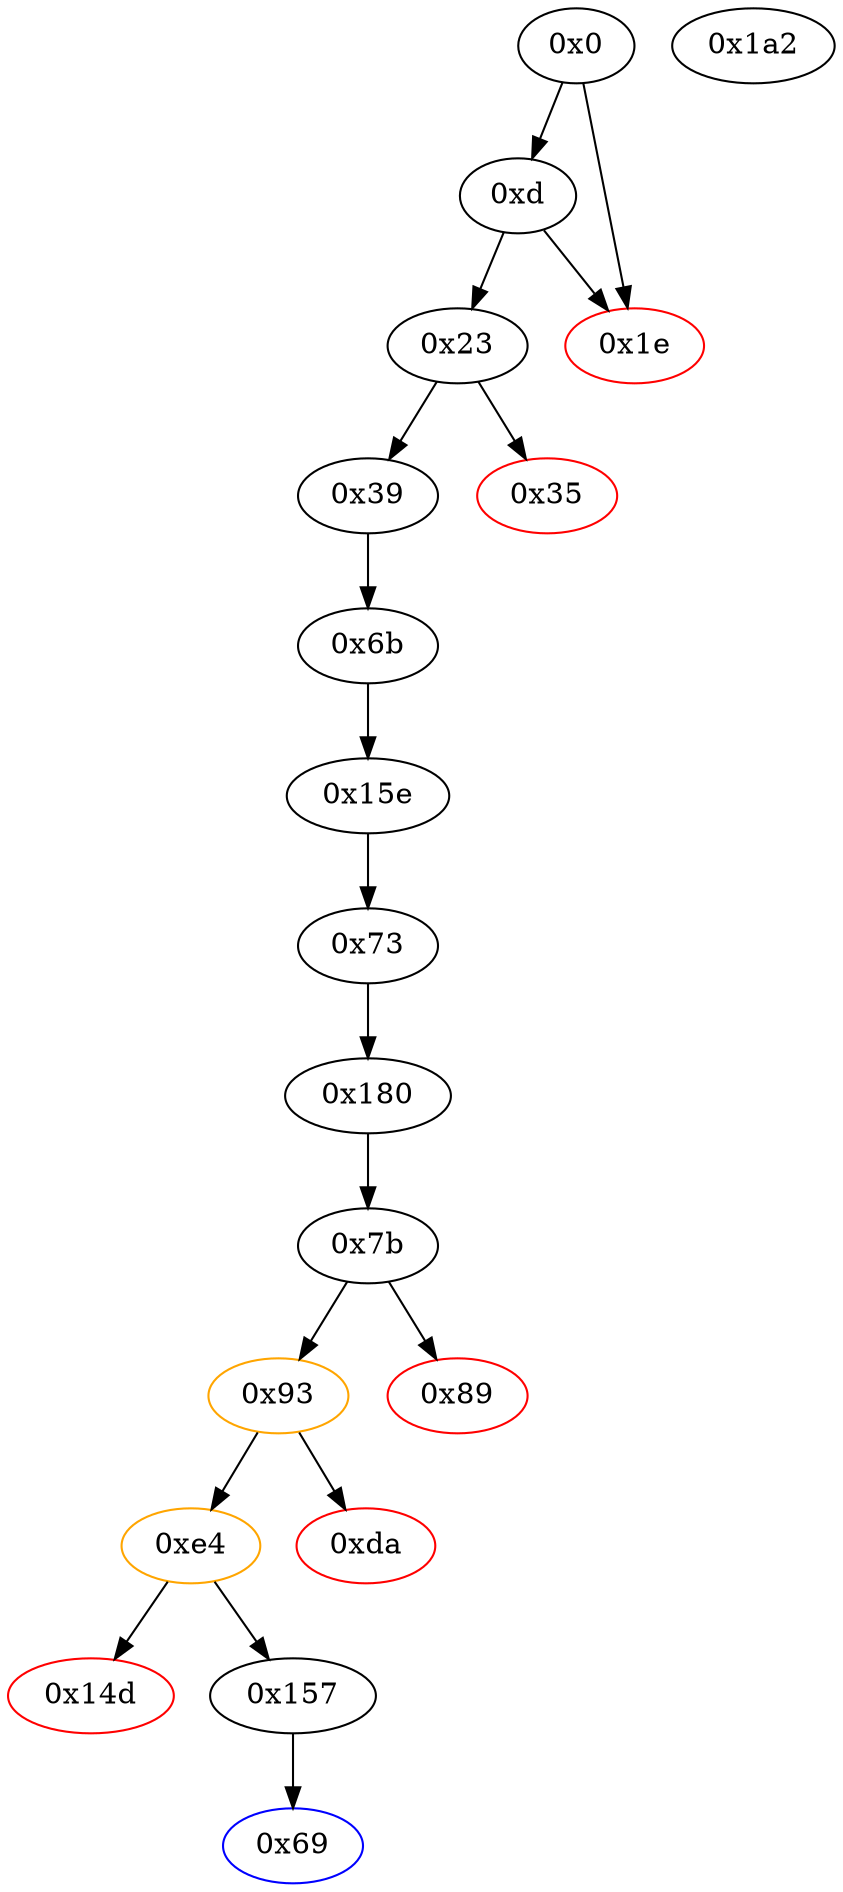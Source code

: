 strict digraph "" {
"0x23" [fillcolor=white, id="0x23", style=filled, tooltip="Block 0x23\n[0x23:0x34]\n---\nPredecessors: [0xd]\nSuccessors: [0x35, 0x39]\n---\n0x23 JUMPDEST\n0x24 PUSH2 0x69\n0x27 PUSH1 0x4\n0x29 DUP1\n0x2a CALLDATASIZE\n0x2b SUB\n0x2c PUSH1 0x40\n0x2e DUP2\n0x2f LT\n0x30 ISZERO\n0x31 PUSH2 0x39\n0x34 JUMPI\n---\n0x23: JUMPDEST \n0x24: V14 = 0x69\n0x27: V15 = 0x4\n0x2a: V16 = CALLDATASIZE\n0x2b: V17 = SUB V16 0x4\n0x2c: V18 = 0x40\n0x2f: V19 = LT V17 0x40\n0x30: V20 = ISZERO V19\n0x31: V21 = 0x39\n0x34: JUMPI 0x39 V20\n---\nEntry stack: [V9]\nStack pops: 0\nStack additions: [0x69, 0x4, V17]\nExit stack: [V9, 0x69, 0x4, V17]\n\nDef sites:\nV9: {0xd.0x12}\n"];
"0x93" [color=orange, fillcolor=white, id="0x93", style=filled, tooltip="Block 0x93\n[0x93:0xd9]\n---\nPredecessors: [0x7b]\nSuccessors: [0xda, 0xe4]\n---\n0x93 JUMPDEST\n0x94 PUSH32 0xd0e30db000000000000000000000000000000000000000000000000000000000\n0xb5 DUP3\n0xb6 MSTORE\n0xb7 PUSH1 0x0\n0xb9 DUP2\n0xba PUSH1 0x4\n0xbc DUP5\n0xbd CALLVALUE\n0xbe PUSH20 0xc02aaa39b223fe8d0a0e5c4f27ead9083c756cc2\n0xd3 GAS\n0xd4 CALL\n0xd5 DUP1\n0xd6 PUSH2 0xe4\n0xd9 JUMPI\n---\n0x93: JUMPDEST \n0x94: V48 = 0xd0e30db000000000000000000000000000000000000000000000000000000000\n0xb6: M[V85] = 0xd0e30db000000000000000000000000000000000000000000000000000000000\n0xb7: V49 = 0x0\n0xba: V50 = 0x4\n0xbd: V51 = CALLVALUE\n0xbe: V52 = 0xc02aaa39b223fe8d0a0e5c4f27ead9083c756cc2\n0xd3: V53 = GAS\n0xd4: V54 = CALL V53 0xc02aaa39b223fe8d0a0e5c4f27ead9083c756cc2 V51 V85 0x4 V95 0x0\n0xd6: V55 = 0xe4\n0xd9: JUMPI 0xe4 V54\n---\nEntry stack: [V9, 0x69, V26, V31, V85, V95]\nStack pops: 2\nStack additions: [S1, S0, V54]\nExit stack: [V9, 0x69, V26, V31, V85, V95, V54]\n\nDef sites:\nV9: {0xd.0x12}\n0x69: {0x23.0x24}\nV26: {0x39.0x49}\nV31: {0x39.0x59}\nV85: {0x15e.0x161}\nV95: {0x180.0x183}\n"];
"0x7b" [fillcolor=white, id="0x7b", style=filled, tooltip="Block 0x7b\n[0x7b:0x88]\n---\nPredecessors: [0x180]\nSuccessors: [0x89, 0x93]\n---\n0x7b JUMPDEST\n0x7c PUSH5 0x2540be400\n0x82 CALLVALUE\n0x83 MOD\n0x84 ISZERO\n0x85 PUSH2 0x93\n0x88 JUMPI\n---\n0x7b: JUMPDEST \n0x7c: V39 = 0x2540be400\n0x82: V40 = CALLVALUE\n0x83: V41 = MOD V40 0x2540be400\n0x84: V42 = ISZERO V41\n0x85: V43 = 0x93\n0x88: JUMPI 0x93 V42\n---\nEntry stack: [V9, 0x69, V26, V31, V85, V95]\nStack pops: 0\nStack additions: []\nExit stack: [V9, 0x69, V26, V31, V85, V95]\n\nDef sites:\nV9: {0xd.0x12}\n0x69: {0x23.0x24}\nV26: {0x39.0x49}\nV31: {0x39.0x59}\nV85: {0x15e.0x161}\nV95: {0x180.0x183}\n"];
"0x69" [color=blue, fillcolor=white, id="0x69", style=filled, tooltip="Block 0x69\n[0x69:0x6a]\n---\nPredecessors: [0x157]\nSuccessors: []\n---\n0x69 JUMPDEST\n0x6a STOP\n---\n0x69: JUMPDEST \n0x6a: STOP \n---\nEntry stack: [V9]\nStack pops: 0\nStack additions: []\nExit stack: [V9]\n\nDef sites:\nV9: {0xd.0x12}\n"];
"0x89" [color=red, fillcolor=white, id="0x89", style=filled, tooltip="Block 0x89\n[0x89:0x92]\n---\nPredecessors: [0x7b]\nSuccessors: []\n---\n0x89 PUSH1 0x1\n0x8b PUSH1 0x20\n0x8d MSTORE\n0x8e PUSH1 0x1\n0x90 PUSH1 0x3f\n0x92 REVERT\n---\n0x89: V44 = 0x1\n0x8b: V45 = 0x20\n0x8d: M[0x20] = 0x1\n0x8e: V46 = 0x1\n0x90: V47 = 0x3f\n0x92: REVERT 0x3f 0x1\n---\nEntry stack: [V9, 0x69, V26, V31, V85, V95]\nStack pops: 0\nStack additions: []\nExit stack: [V9, 0x69, V26, V31, V85, V95]\n\nDef sites:\nV9: {0xd.0x12}\n0x69: {0x23.0x24}\nV26: {0x39.0x49}\nV31: {0x39.0x59}\nV85: {0x15e.0x161}\nV95: {0x180.0x183}\n"];
"0x180" [fillcolor=white, id="0x180", style=filled, tooltip="Block 0x180\n[0x180:0x1a1]\n---\nPredecessors: [0x73]\nSuccessors: [0x7b]\n---\n0x180 JUMPDEST\n0x181 PUSH1 0x40\n0x183 MLOAD\n0x184 DUP1\n0x185 PUSH1 0x20\n0x187 ADD\n0x188 PUSH1 0x40\n0x18a MSTORE\n0x18b DUP1\n0x18c PUSH1 0x1\n0x18e SWAP1\n0x18f PUSH1 0x20\n0x191 DUP3\n0x192 MUL\n0x193 DUP1\n0x194 CODESIZE\n0x195 DUP4\n0x196 CODECOPY\n0x197 DUP1\n0x198 DUP3\n0x199 ADD\n0x19a SWAP2\n0x19b POP\n0x19c POP\n0x19d SWAP1\n0x19e POP\n0x19f POP\n0x1a0 SWAP1\n0x1a1 JUMP\n---\n0x180: JUMPDEST \n0x181: V94 = 0x40\n0x183: V95 = M[0x40]\n0x185: V96 = 0x20\n0x187: V97 = ADD 0x20 V95\n0x188: V98 = 0x40\n0x18a: M[0x40] = V97\n0x18c: V99 = 0x1\n0x18f: V100 = 0x20\n0x192: V101 = MUL 0x1 0x20\n0x194: V102 = CODESIZE\n0x196: CODECOPY V95 V102 0x20\n0x199: V103 = ADD V95 0x20\n0x1a1: JUMP 0x7b\n---\nEntry stack: [V9, 0x69, V26, V31, V85, 0x7b]\nStack pops: 1\nStack additions: [V95]\nExit stack: [V9, 0x69, V26, V31, V85, V95]\n\nDef sites:\nV9: {0xd.0x12}\n0x69: {0x23.0x24}\nV26: {0x39.0x49}\nV31: {0x39.0x59}\nV85: {0x15e.0x161}\n0x7b: {0x73.0x74}\n"];
"0xd" [fillcolor=white, id="0xd", style=filled, tooltip="Block 0xd\n[0xd:0x1d]\n---\nPredecessors: [0x0]\nSuccessors: [0x1e, 0x23]\n---\n0xd PUSH1 0x0\n0xf CALLDATALOAD\n0x10 PUSH1 0xe0\n0x12 SHR\n0x13 DUP1\n0x14 PUSH4 0x54cd4009\n0x19 EQ\n0x1a PUSH2 0x23\n0x1d JUMPI\n---\n0xd: V6 = 0x0\n0xf: V7 = CALLDATALOAD 0x0\n0x10: V8 = 0xe0\n0x12: V9 = SHR 0xe0 V7\n0x14: V10 = 0x54cd4009\n0x19: V11 = EQ 0x54cd4009 V9\n0x1a: V12 = 0x23\n0x1d: JUMPI 0x23 V11\n---\nEntry stack: []\nStack pops: 0\nStack additions: [V9]\nExit stack: [V9]\n\nDef sites:\n"];
"0x0" [fillcolor=white, id="0x0", style=filled, tooltip="Block 0x0\n[0x0:0xc]\n---\nPredecessors: []\nSuccessors: [0xd, 0x1e]\n---\n0x0 PUSH1 0x80\n0x2 PUSH1 0x40\n0x4 MSTORE\n0x5 PUSH1 0x4\n0x7 CALLDATASIZE\n0x8 LT\n0x9 PUSH2 0x1e\n0xc JUMPI\n---\n0x0: V0 = 0x80\n0x2: V1 = 0x40\n0x4: M[0x40] = 0x80\n0x5: V2 = 0x4\n0x7: V3 = CALLDATASIZE\n0x8: V4 = LT V3 0x4\n0x9: V5 = 0x1e\n0xc: JUMPI 0x1e V4\n---\nEntry stack: []\nStack pops: 0\nStack additions: []\nExit stack: []\n\nDef sites:\n"];
"0x14d" [color=red, fillcolor=white, id="0x14d", style=filled, tooltip="Block 0x14d\n[0x14d:0x156]\n---\nPredecessors: [0xe4]\nSuccessors: []\n---\n0x14d PUSH1 0x3\n0x14f PUSH1 0x20\n0x151 MSTORE\n0x152 PUSH1 0x1\n0x154 PUSH1 0x3f\n0x156 REVERT\n---\n0x14d: V80 = 0x3\n0x14f: V81 = 0x20\n0x151: M[0x20] = 0x3\n0x152: V82 = 0x1\n0x154: V83 = 0x3f\n0x156: REVERT 0x3f 0x1\n---\nEntry stack: [V9, 0x69, V26, V31, V85, V95, V78]\nStack pops: 0\nStack additions: []\nExit stack: [V9, 0x69, V26, V31, V85, V95, V78]\n\nDef sites:\nV9: {0xd.0x12}\n0x69: {0x23.0x24}\nV26: {0x39.0x49}\nV31: {0x39.0x59}\nV85: {0x15e.0x161}\nV95: {0x180.0x183}\nV78: {0xe4.0x147}\n"];
"0xe4" [color=orange, fillcolor=white, id="0xe4", style=filled, tooltip="Block 0xe4\n[0xe4:0x14c]\n---\nPredecessors: [0x93]\nSuccessors: [0x14d, 0x157]\n---\n0xe4 JUMPDEST\n0xe5 POP\n0xe6 PUSH32 0xf9ac1c2800000000000000000000000000000000000000000000000000000000\n0x107 DUP3\n0x108 MSTORE\n0x109 DUP4\n0x10a PUSH1 0x4\n0x10c DUP4\n0x10d ADD\n0x10e MSTORE\n0x10f DUP3\n0x110 PUSH1 0x24\n0x112 DUP4\n0x113 ADD\n0x114 MSTORE\n0x115 PUSH1 0x0\n0x117 PUSH1 0x44\n0x119 DUP4\n0x11a ADD\n0x11b MSTORE\n0x11c PUSH5 0x2540be400\n0x122 CALLVALUE\n0x123 DIV\n0x124 PUSH1 0x64\n0x126 DUP4\n0x127 ADD\n0x128 MSTORE\n0x129 PUSH1 0x0\n0x12b DUP2\n0x12c PUSH1 0x84\n0x12e DUP5\n0x12f PUSH1 0x0\n0x131 PUSH20 0x84f6451efe944ba67bedb8e0cf996fa1feb4031d\n0x146 GAS\n0x147 CALL\n0x148 DUP1\n0x149 PUSH2 0x157\n0x14c JUMPI\n---\n0xe4: JUMPDEST \n0xe6: V60 = 0xf9ac1c2800000000000000000000000000000000000000000000000000000000\n0x108: M[V85] = 0xf9ac1c2800000000000000000000000000000000000000000000000000000000\n0x10a: V61 = 0x4\n0x10d: V62 = ADD V85 0x4\n0x10e: M[V62] = V26\n0x110: V63 = 0x24\n0x113: V64 = ADD V85 0x24\n0x114: M[V64] = V31\n0x115: V65 = 0x0\n0x117: V66 = 0x44\n0x11a: V67 = ADD V85 0x44\n0x11b: M[V67] = 0x0\n0x11c: V68 = 0x2540be400\n0x122: V69 = CALLVALUE\n0x123: V70 = DIV V69 0x2540be400\n0x124: V71 = 0x64\n0x127: V72 = ADD V85 0x64\n0x128: M[V72] = V70\n0x129: V73 = 0x0\n0x12c: V74 = 0x84\n0x12f: V75 = 0x0\n0x131: V76 = 0x84f6451efe944ba67bedb8e0cf996fa1feb4031d\n0x146: V77 = GAS\n0x147: V78 = CALL V77 0x84f6451efe944ba67bedb8e0cf996fa1feb4031d 0x0 V85 0x84 V95 0x0\n0x149: V79 = 0x157\n0x14c: JUMPI 0x157 V78\n---\nEntry stack: [V9, 0x69, V26, V31, V85, V95, V54]\nStack pops: 5\nStack additions: [S4, S3, S2, S1, V78]\nExit stack: [V9, 0x69, V26, V31, V85, V95, V78]\n\nDef sites:\nV9: {0xd.0x12}\n0x69: {0x23.0x24}\nV26: {0x39.0x49}\nV31: {0x39.0x59}\nV85: {0x15e.0x161}\nV95: {0x180.0x183}\nV54: {0x93.0xd4}\n"];
"0x1a2" [fillcolor=white, id="0x1a2", style=filled, tooltip="Block 0x1a2\n[0x1a2:0x1e3]\n---\nPredecessors: []\nSuccessors: []\n---\n0x1a2 INVALID\n0x1a3 LOG1\n0x1a4 PUSH6 0x627a7a723058\n0x1ab SHA3\n0x1ac MISSING 0x27\n0x1ad SWAP14\n0x1ae MISSING 0xbc\n0x1af MULMOD\n0x1b0 MISSING 0x4d\n0x1b1 INVALID\n0x1b2 RETURN\n0x1b3 PUSH3 0xe1804c\n0x1b7 PUSH15 0xfb6e3fdb0a9ee8139c4d23cfa8a34a\n0x1c7 PUSH28 0x1bbf82c10029\n---\n0x1a2: INVALID \n0x1a3: LOG S0 S1 S2\n0x1a4: V104 = 0x627a7a723058\n0x1ab: V105 = SHA3 0x627a7a723058 S3\n0x1ac: MISSING 0x27\n0x1ae: MISSING 0xbc\n0x1af: V106 = MULMOD S0 S1 S2\n0x1b0: MISSING 0x4d\n0x1b1: INVALID \n0x1b2: RETURN S0 S1\n0x1b3: V107 = 0xe1804c\n0x1b7: V108 = 0xfb6e3fdb0a9ee8139c4d23cfa8a34a\n0x1c7: V109 = 0x1bbf82c10029\n---\nEntry stack: []\nStack pops: 0\nStack additions: [V105, S14, S1, S2, S3, S4, S5, S6, S7, S8, S9, S10, S11, S12, S13, S0, V106, 0x1bbf82c10029, 0xfb6e3fdb0a9ee8139c4d23cfa8a34a, 0xe1804c]\nExit stack: []\n\nDef sites:\n"];
"0x39" [fillcolor=white, id="0x39", style=filled, tooltip="Block 0x39\n[0x39:0x68]\n---\nPredecessors: [0x23]\nSuccessors: [0x6b]\n---\n0x39 JUMPDEST\n0x3a DUP2\n0x3b ADD\n0x3c SWAP1\n0x3d DUP1\n0x3e DUP1\n0x3f CALLDATALOAD\n0x40 PUSH8 0xffffffffffffffff\n0x49 AND\n0x4a SWAP1\n0x4b PUSH1 0x20\n0x4d ADD\n0x4e SWAP1\n0x4f SWAP3\n0x50 SWAP2\n0x51 SWAP1\n0x52 DUP1\n0x53 CALLDATALOAD\n0x54 PUSH4 0xffffffff\n0x59 AND\n0x5a SWAP1\n0x5b PUSH1 0x20\n0x5d ADD\n0x5e SWAP1\n0x5f SWAP3\n0x60 SWAP2\n0x61 SWAP1\n0x62 POP\n0x63 POP\n0x64 POP\n0x65 PUSH2 0x6b\n0x68 JUMP\n---\n0x39: JUMPDEST \n0x3b: V23 = ADD 0x4 V17\n0x3f: V24 = CALLDATALOAD 0x4\n0x40: V25 = 0xffffffffffffffff\n0x49: V26 = AND 0xffffffffffffffff V24\n0x4b: V27 = 0x20\n0x4d: V28 = ADD 0x20 0x4\n0x53: V29 = CALLDATALOAD 0x24\n0x54: V30 = 0xffffffff\n0x59: V31 = AND 0xffffffff V29\n0x5b: V32 = 0x20\n0x5d: V33 = ADD 0x20 0x24\n0x65: V34 = 0x6b\n0x68: JUMP 0x6b\n---\nEntry stack: [V9, 0x69, 0x4, V17]\nStack pops: 2\nStack additions: [V26, V31]\nExit stack: [V9, 0x69, V26, V31]\n\nDef sites:\nV9: {0xd.0x12}\n0x69: {0x23.0x24}\n0x4: {0x23.0x27}\nV17: {0x23.0x2b}\n"];
"0x35" [color=red, fillcolor=white, id="0x35", style=filled, tooltip="Block 0x35\n[0x35:0x38]\n---\nPredecessors: [0x23]\nSuccessors: []\n---\n0x35 PUSH1 0x0\n0x37 DUP1\n0x38 REVERT\n---\n0x35: V22 = 0x0\n0x38: REVERT 0x0 0x0\n---\nEntry stack: [V9, 0x69, 0x4, V17]\nStack pops: 0\nStack additions: []\nExit stack: [V9, 0x69, 0x4, V17]\n\nDef sites:\nV9: {0xd.0x12}\n0x69: {0x23.0x24}\n0x4: {0x23.0x27}\nV17: {0x23.0x2b}\n"];
"0x15e" [fillcolor=white, id="0x15e", style=filled, tooltip="Block 0x15e\n[0x15e:0x17f]\n---\nPredecessors: [0x6b]\nSuccessors: [0x73]\n---\n0x15e JUMPDEST\n0x15f PUSH1 0x40\n0x161 MLOAD\n0x162 DUP1\n0x163 PUSH1 0xa0\n0x165 ADD\n0x166 PUSH1 0x40\n0x168 MSTORE\n0x169 DUP1\n0x16a PUSH1 0x5\n0x16c SWAP1\n0x16d PUSH1 0x20\n0x16f DUP3\n0x170 MUL\n0x171 DUP1\n0x172 CODESIZE\n0x173 DUP4\n0x174 CODECOPY\n0x175 DUP1\n0x176 DUP3\n0x177 ADD\n0x178 SWAP2\n0x179 POP\n0x17a POP\n0x17b SWAP1\n0x17c POP\n0x17d POP\n0x17e SWAP1\n0x17f JUMP\n---\n0x15e: JUMPDEST \n0x15f: V84 = 0x40\n0x161: V85 = M[0x40]\n0x163: V86 = 0xa0\n0x165: V87 = ADD 0xa0 V85\n0x166: V88 = 0x40\n0x168: M[0x40] = V87\n0x16a: V89 = 0x5\n0x16d: V90 = 0x20\n0x170: V91 = MUL 0x5 0x20\n0x172: V92 = CODESIZE\n0x174: CODECOPY V85 V92 0xa0\n0x177: V93 = ADD V85 0xa0\n0x17f: JUMP 0x73\n---\nEntry stack: [V9, 0x69, V26, V31, 0x73]\nStack pops: 1\nStack additions: [V85]\nExit stack: [V9, 0x69, V26, V31, V85]\n\nDef sites:\nV9: {0xd.0x12}\n0x69: {0x23.0x24}\nV26: {0x39.0x49}\nV31: {0x39.0x59}\n0x73: {0x6b.0x6c}\n"];
"0x6b" [fillcolor=white, id="0x6b", style=filled, tooltip="Block 0x6b\n[0x6b:0x72]\n---\nPredecessors: [0x39]\nSuccessors: [0x15e]\n---\n0x6b JUMPDEST\n0x6c PUSH2 0x73\n0x6f PUSH2 0x15e\n0x72 JUMP\n---\n0x6b: JUMPDEST \n0x6c: V35 = 0x73\n0x6f: V36 = 0x15e\n0x72: JUMP 0x15e\n---\nEntry stack: [V9, 0x69, V26, V31]\nStack pops: 0\nStack additions: [0x73]\nExit stack: [V9, 0x69, V26, V31, 0x73]\n\nDef sites:\nV9: {0xd.0x12}\n0x69: {0x23.0x24}\nV26: {0x39.0x49}\nV31: {0x39.0x59}\n"];
"0x157" [fillcolor=white, id="0x157", style=filled, tooltip="Block 0x157\n[0x157:0x15d]\n---\nPredecessors: [0xe4]\nSuccessors: [0x69]\n---\n0x157 JUMPDEST\n0x158 POP\n0x159 POP\n0x15a POP\n0x15b POP\n0x15c POP\n0x15d JUMP\n---\n0x157: JUMPDEST \n0x15d: JUMP 0x69\n---\nEntry stack: [V9, 0x69, V26, V31, V85, V95, V78]\nStack pops: 6\nStack additions: []\nExit stack: [V9]\n\nDef sites:\nV9: {0xd.0x12}\n0x69: {0x23.0x24}\nV26: {0x39.0x49}\nV31: {0x39.0x59}\nV85: {0x15e.0x161}\nV95: {0x180.0x183}\nV78: {0xe4.0x147}\n"];
"0x73" [fillcolor=white, id="0x73", style=filled, tooltip="Block 0x73\n[0x73:0x7a]\n---\nPredecessors: [0x15e]\nSuccessors: [0x180]\n---\n0x73 JUMPDEST\n0x74 PUSH2 0x7b\n0x77 PUSH2 0x180\n0x7a JUMP\n---\n0x73: JUMPDEST \n0x74: V37 = 0x7b\n0x77: V38 = 0x180\n0x7a: JUMP 0x180\n---\nEntry stack: [V9, 0x69, V26, V31, V85]\nStack pops: 0\nStack additions: [0x7b]\nExit stack: [V9, 0x69, V26, V31, V85, 0x7b]\n\nDef sites:\nV9: {0xd.0x12}\n0x69: {0x23.0x24}\nV26: {0x39.0x49}\nV31: {0x39.0x59}\nV85: {0x15e.0x161}\n"];
"0xda" [color=red, fillcolor=white, id="0xda", style=filled, tooltip="Block 0xda\n[0xda:0xe3]\n---\nPredecessors: [0x93]\nSuccessors: []\n---\n0xda PUSH1 0x2\n0xdc PUSH1 0x20\n0xde MSTORE\n0xdf PUSH1 0x1\n0xe1 PUSH1 0x3f\n0xe3 REVERT\n---\n0xda: V56 = 0x2\n0xdc: V57 = 0x20\n0xde: M[0x20] = 0x2\n0xdf: V58 = 0x1\n0xe1: V59 = 0x3f\n0xe3: REVERT 0x3f 0x1\n---\nEntry stack: [V9, 0x69, V26, V31, V85, V95, V54]\nStack pops: 0\nStack additions: []\nExit stack: [V9, 0x69, V26, V31, V85, V95, V54]\n\nDef sites:\nV9: {0xd.0x12}\n0x69: {0x23.0x24}\nV26: {0x39.0x49}\nV31: {0x39.0x59}\nV85: {0x15e.0x161}\nV95: {0x180.0x183}\nV54: {0x93.0xd4}\n"];
"0x1e" [color=red, fillcolor=white, id="0x1e", style=filled, tooltip="Block 0x1e\n[0x1e:0x22]\n---\nPredecessors: [0x0, 0xd]\nSuccessors: []\n---\n0x1e JUMPDEST\n0x1f PUSH1 0x0\n0x21 DUP1\n0x22 REVERT\n---\n0x1e: JUMPDEST \n0x1f: V13 = 0x0\n0x22: REVERT 0x0 0x0\n---\nEntry stack: [V9]\nStack pops: 0\nStack additions: []\nExit stack: [V9]\n\nDef sites:\nV9: {0xd.0x12}\n"];
"0x23" -> "0x39";
"0x23" -> "0x35";
"0x93" -> "0xe4";
"0x93" -> "0xda";
"0x7b" -> "0x89";
"0x7b" -> "0x93";
"0x180" -> "0x7b";
"0xd" -> "0x23";
"0xd" -> "0x1e";
"0x0" -> "0xd";
"0x0" -> "0x1e";
"0xe4" -> "0x157";
"0xe4" -> "0x14d";
"0x39" -> "0x6b";
"0x15e" -> "0x73";
"0x6b" -> "0x15e";
"0x157" -> "0x69";
"0x73" -> "0x180";
}
